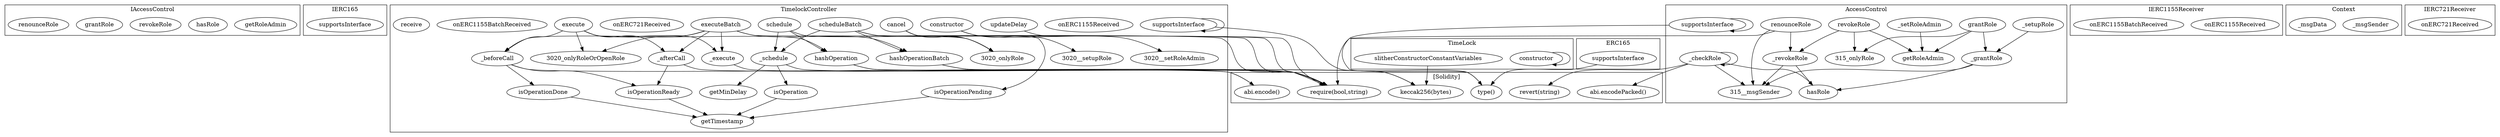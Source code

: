 strict digraph {
subgraph cluster_388_IAccessControl {
label = "IAccessControl"
"388_getRoleAdmin" [label="getRoleAdmin"]
"388_hasRole" [label="hasRole"]
"388_revokeRole" [label="revokeRole"]
"388_grantRole" [label="grantRole"]
"388_renounceRole" [label="renounceRole"]
}subgraph cluster_8553_IERC165 {
label = "IERC165"
"8553_supportsInterface" [label="supportsInterface"]
}subgraph cluster_3020_TimelockController {
label = "TimelockController"
"3020_getTimestamp" [label="getTimestamp"]
"3020_constructor" [label="constructor"]
"3020_onERC1155Received" [label="onERC1155Received"]
"3020_isOperationPending" [label="isOperationPending"]
"3020_isOperationDone" [label="isOperationDone"]
"3020_isOperation" [label="isOperation"]
"3020__execute" [label="_execute"]
"3020_cancel" [label="cancel"]
"3020_updateDelay" [label="updateDelay"]
"3020_scheduleBatch" [label="scheduleBatch"]
"3020_schedule" [label="schedule"]
"3020_execute" [label="execute"]
"3020_executeBatch" [label="executeBatch"]
"3020_hashOperation" [label="hashOperation"]
"3020_onERC721Received" [label="onERC721Received"]
"3020__schedule" [label="_schedule"]
"3020_supportsInterface" [label="supportsInterface"]
"3020__beforeCall" [label="_beforeCall"]
"3020_getMinDelay" [label="getMinDelay"]
"3020_onERC1155BatchReceived" [label="onERC1155BatchReceived"]
"3020_receive" [label="receive"]
"3020_isOperationReady" [label="isOperationReady"]
"3020__afterCall" [label="_afterCall"]
"3020_hashOperationBatch" [label="hashOperationBatch"]
"3020_scheduleBatch" -> "3020_hashOperationBatch"
"3020_isOperationReady" -> "3020_getTimestamp"
"3020__schedule" -> "3020_getMinDelay"
"3020_schedule" -> "3020_hashOperation"
"3020_supportsInterface" -> "3020_supportsInterface"
"3020_execute" -> "3020__beforeCall"
"3020__beforeCall" -> "3020_isOperationDone"
"3020_execute" -> "3020__afterCall"
"3020__afterCall" -> "3020_isOperationReady"
"3020_schedule" -> "3020__schedule"
"3020_executeBatch" -> "3020__beforeCall"
"3020_execute" -> "3020_onlyRoleOrOpenRole"
"3020_schedule" -> "3020_onlyRole"
"3020_execute" -> "3020_hashOperation"
"3020_scheduleBatch" -> "3020_onlyRole"
"3020_constructor" -> "3020__setupRole"
"3020_executeBatch" -> "3020_hashOperationBatch"
"3020_cancel" -> "3020_onlyRole"
"3020_execute" -> "3020__execute"
"3020_constructor" -> "3020__setRoleAdmin"
"3020_executeBatch" -> "3020__execute"
"3020_scheduleBatch" -> "3020__schedule"
"3020_cancel" -> "3020_isOperationPending"
"3020__schedule" -> "3020_isOperation"
"3020_executeBatch" -> "3020__afterCall"
"3020_isOperation" -> "3020_getTimestamp"
"3020_isOperationDone" -> "3020_getTimestamp"
"3020_isOperationPending" -> "3020_getTimestamp"
"3020_executeBatch" -> "3020_onlyRoleOrOpenRole"
"3020__beforeCall" -> "3020_isOperationReady"
}subgraph cluster_4206_IERC1155Receiver {
label = "IERC1155Receiver"
"4206_onERC1155Received" [label="onERC1155Received"]
"4206_onERC1155BatchReceived" [label="onERC1155BatchReceived"]
}subgraph cluster_315_AccessControl {
label = "AccessControl"
"315_getRoleAdmin" [label="getRoleAdmin"]
"315__grantRole" [label="_grantRole"]
"315_revokeRole" [label="revokeRole"]
"315_grantRole" [label="grantRole"]
"315__revokeRole" [label="_revokeRole"]
"315__checkRole" [label="_checkRole"]
"315__setRoleAdmin" [label="_setRoleAdmin"]
"315__setupRole" [label="_setupRole"]
"315_renounceRole" [label="renounceRole"]
"315_supportsInterface" [label="supportsInterface"]
"315_hasRole" [label="hasRole"]
"315__setupRole" -> "315__grantRole"
"315__checkRole" -> "315__msgSender"
"315_revokeRole" -> "315__revokeRole"
"315__setRoleAdmin" -> "315_getRoleAdmin"
"315_grantRole" -> "315_getRoleAdmin"
"315__revokeRole" -> "315__msgSender"
"315_revokeRole" -> "315_onlyRole"
"315__revokeRole" -> "315_hasRole"
"315_grantRole" -> "315__grantRole"
"315__checkRole" -> "315_hasRole"
"315_supportsInterface" -> "315_supportsInterface"
"315__grantRole" -> "315_hasRole"
"315_renounceRole" -> "315__msgSender"
"315__checkRole" -> "315__checkRole"
"315_renounceRole" -> "315__revokeRole"
"315_revokeRole" -> "315_getRoleAdmin"
"315_grantRole" -> "315_onlyRole"
"315__grantRole" -> "315__msgSender"
}subgraph cluster_7539_Context {
label = "Context"
"7539__msgSender" [label="_msgSender"]
"7539__msgData" [label="_msgData"]
}subgraph cluster_11702_TimeLock {
label = "TimeLock"
"11702_constructor" [label="constructor"]
"11702_slitherConstructorConstantVariables" [label="slitherConstructorConstantVariables"]
"11702_constructor" -> "11702_constructor"
}subgraph cluster_5819_IERC721Receiver {
label = "IERC721Receiver"
"5819_onERC721Received" [label="onERC721Received"]
}subgraph cluster_8541_ERC165 {
label = "ERC165"
"8541_supportsInterface" [label="supportsInterface"]
}subgraph cluster_solidity {
label = "[Solidity]"
"abi.encode()" 
"revert(string)" 
"require(bool,string)" 
"keccak256(bytes)" 
"type()" 
"abi.encodePacked()" 
"3020_supportsInterface" -> "type()"
"3020_hashOperation" -> "keccak256(bytes)"
"3020_hashOperationBatch" -> "keccak256(bytes)"
"3020_cancel" -> "require(bool,string)"
"3020__execute" -> "require(bool,string)"
"315_renounceRole" -> "require(bool,string)"
"315_supportsInterface" -> "type()"
"3020_updateDelay" -> "require(bool,string)"
"3020__schedule" -> "require(bool,string)"
"3020_hashOperation" -> "abi.encode()"
"3020__beforeCall" -> "require(bool,string)"
"3020_scheduleBatch" -> "require(bool,string)"
"3020_executeBatch" -> "require(bool,string)"
"315__checkRole" -> "abi.encodePacked()"
"3020__afterCall" -> "require(bool,string)"
"11702_slitherConstructorConstantVariables" -> "keccak256(bytes)"
"315__checkRole" -> "revert(string)"
"3020_hashOperationBatch" -> "abi.encode()"
"8541_supportsInterface" -> "type()"
}
}